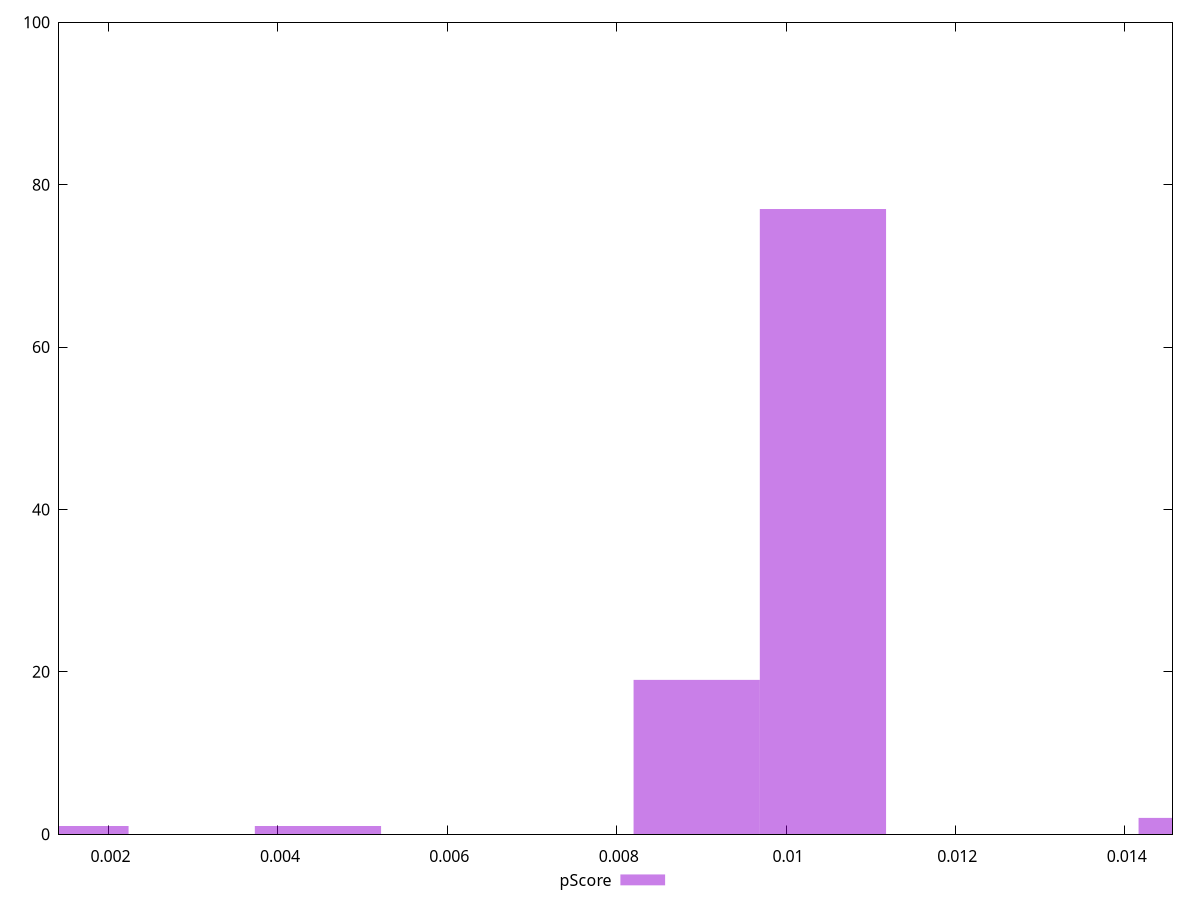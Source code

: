 reset

$pScore <<EOF
0.01043621799088155 77
0.0089453297064699 19
0.014908882844116499 2
0.00149088828441165 1
0.00447266485323495 1
EOF

set key outside below
set boxwidth 0.00149088828441165
set xrange [0.0014147314694036295:0.014564200808670935]
set yrange [0:100]
set trange [0:100]
set style fill transparent solid 0.5 noborder
set terminal svg size 640, 490 enhanced background rgb 'white'
set output "reprap/cumulative-layout-shift/samples/pages+cached+noexternal+nomedia+nocss+nojs/pScore/histogram.svg"

plot $pScore title "pScore" with boxes

reset
